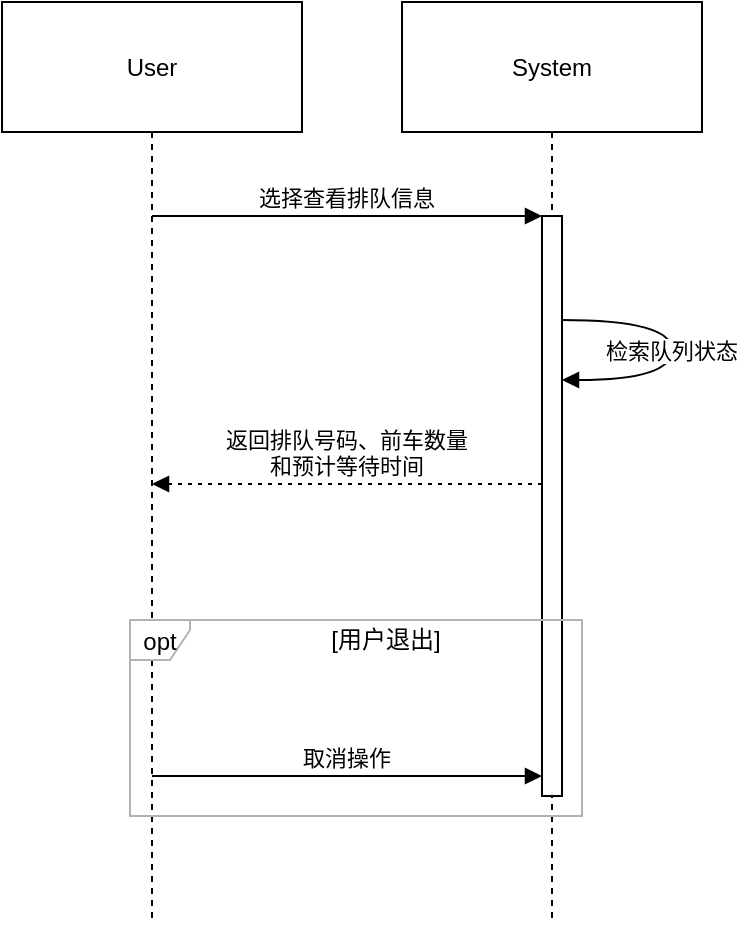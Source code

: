 <mxfile version="26.2.13">
  <diagram name="第 1 页" id="2BHJ6eeiq_Yv8pMzbxQ_">
    <mxGraphModel dx="1056" dy="677" grid="1" gridSize="10" guides="1" tooltips="1" connect="1" arrows="1" fold="1" page="1" pageScale="1" pageWidth="827" pageHeight="1169" math="0" shadow="0">
      <root>
        <mxCell id="0" />
        <mxCell id="1" parent="0" />
        <mxCell id="kZgw0nkqY03vW8o-zhnK-1" value="User" style="shape=umlLifeline;perimeter=lifelinePerimeter;whiteSpace=wrap;container=1;dropTarget=0;collapsible=0;recursiveResize=0;outlineConnect=0;portConstraint=eastwest;newEdgeStyle={&quot;edgeStyle&quot;:&quot;elbowEdgeStyle&quot;,&quot;elbow&quot;:&quot;vertical&quot;,&quot;curved&quot;:0,&quot;rounded&quot;:0};size=65;" vertex="1" parent="1">
          <mxGeometry x="20" y="20" width="150" height="460" as="geometry" />
        </mxCell>
        <mxCell id="kZgw0nkqY03vW8o-zhnK-2" value="System" style="shape=umlLifeline;perimeter=lifelinePerimeter;whiteSpace=wrap;container=1;dropTarget=0;collapsible=0;recursiveResize=0;outlineConnect=0;portConstraint=eastwest;newEdgeStyle={&quot;edgeStyle&quot;:&quot;elbowEdgeStyle&quot;,&quot;elbow&quot;:&quot;vertical&quot;,&quot;curved&quot;:0,&quot;rounded&quot;:0};size=65;" vertex="1" parent="1">
          <mxGeometry x="220" y="20" width="150" height="460" as="geometry" />
        </mxCell>
        <mxCell id="kZgw0nkqY03vW8o-zhnK-3" value="" style="points=[];perimeter=orthogonalPerimeter;outlineConnect=0;targetShapes=umlLifeline;portConstraint=eastwest;newEdgeStyle={&quot;edgeStyle&quot;:&quot;elbowEdgeStyle&quot;,&quot;elbow&quot;:&quot;vertical&quot;,&quot;curved&quot;:0,&quot;rounded&quot;:0}" vertex="1" parent="kZgw0nkqY03vW8o-zhnK-2">
          <mxGeometry x="70" y="107" width="10" height="290" as="geometry" />
        </mxCell>
        <mxCell id="kZgw0nkqY03vW8o-zhnK-5" value="opt" style="shape=umlFrame;pointerEvents=0;dropTarget=0;strokeColor=#B3B3B3;height=20;width=30" vertex="1" parent="1">
          <mxGeometry x="84" y="329" width="226" height="98" as="geometry" />
        </mxCell>
        <mxCell id="kZgw0nkqY03vW8o-zhnK-6" value="[用户退出]" style="text;strokeColor=none;fillColor=none;align=center;verticalAlign=middle;whiteSpace=wrap;" vertex="1" parent="kZgw0nkqY03vW8o-zhnK-5">
          <mxGeometry x="30" width="196" height="20" as="geometry" />
        </mxCell>
        <mxCell id="kZgw0nkqY03vW8o-zhnK-7" value="选择查看排队信息" style="verticalAlign=bottom;edgeStyle=elbowEdgeStyle;elbow=vertical;curved=0;rounded=0;endArrow=block;" edge="1" parent="1" source="kZgw0nkqY03vW8o-zhnK-1" target="kZgw0nkqY03vW8o-zhnK-3">
          <mxGeometry relative="1" as="geometry">
            <Array as="points">
              <mxPoint x="202" y="127" />
            </Array>
          </mxGeometry>
        </mxCell>
        <mxCell id="kZgw0nkqY03vW8o-zhnK-8" value="检索队列状态" style="curved=1;endArrow=block;rounded=0;" edge="1" parent="1" source="kZgw0nkqY03vW8o-zhnK-3" target="kZgw0nkqY03vW8o-zhnK-3">
          <mxGeometry relative="1" as="geometry">
            <Array as="points">
              <mxPoint x="355" y="179" />
              <mxPoint x="355" y="209" />
            </Array>
          </mxGeometry>
        </mxCell>
        <mxCell id="kZgw0nkqY03vW8o-zhnK-9" value="返回排队号码、前车数量&#xa;和预计等待时间" style="verticalAlign=bottom;edgeStyle=elbowEdgeStyle;elbow=vertical;curved=0;rounded=0;dashed=1;dashPattern=2 3;endArrow=block;" edge="1" parent="1" source="kZgw0nkqY03vW8o-zhnK-3" target="kZgw0nkqY03vW8o-zhnK-1">
          <mxGeometry relative="1" as="geometry">
            <Array as="points">
              <mxPoint x="205" y="261" />
            </Array>
          </mxGeometry>
        </mxCell>
        <mxCell id="kZgw0nkqY03vW8o-zhnK-10" value="取消操作" style="verticalAlign=bottom;edgeStyle=elbowEdgeStyle;elbow=vertical;curved=0;rounded=0;endArrow=block;" edge="1" parent="1" source="kZgw0nkqY03vW8o-zhnK-1" target="kZgw0nkqY03vW8o-zhnK-3">
          <mxGeometry relative="1" as="geometry">
            <Array as="points">
              <mxPoint x="202" y="407" />
            </Array>
          </mxGeometry>
        </mxCell>
      </root>
    </mxGraphModel>
  </diagram>
</mxfile>
